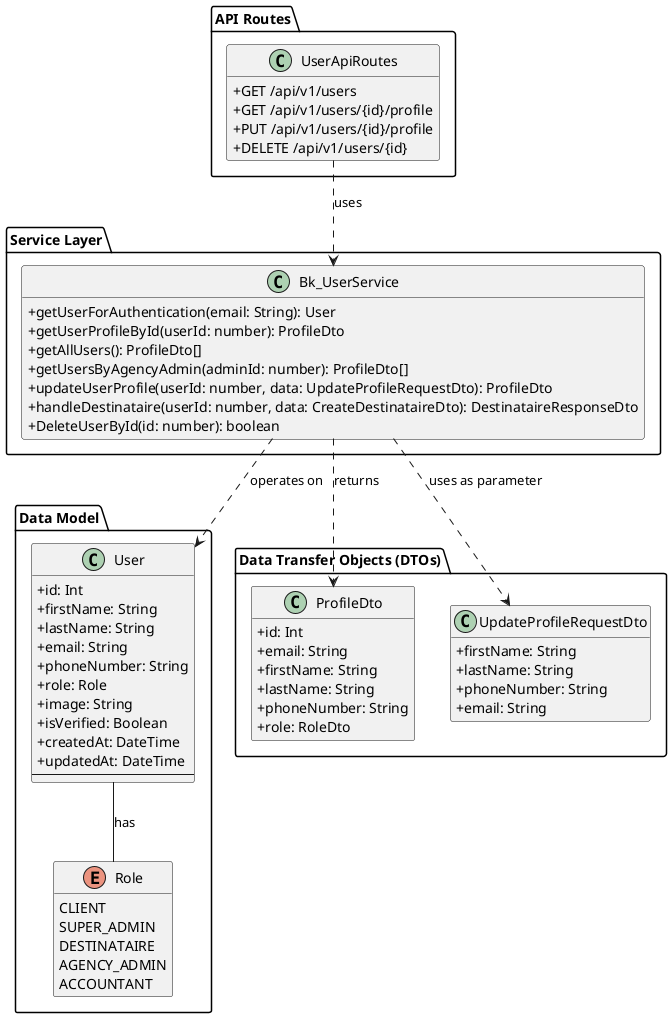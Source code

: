 @startuml
' Diagramme de Classe pour le domaine Utilisateur (User)

skinparam classAttributeIconSize 0
hide empty members

package "Data Model" {
    class User {
        + id: Int
        + firstName: String
        + lastName: String
        + email: String
        + phoneNumber: String
        + role: Role
        + image: String
        + isVerified: Boolean
        + createdAt: DateTime
        + updatedAt: DateTime
        --
        ' Relations (simplifiées)
        ' sentEnvois: Envoi[]
        ' receivedEnvois: Envoi[]
        ' userAddresses: UserAddress[]
    }

    enum Role {
        CLIENT
        SUPER_ADMIN
        DESTINATAIRE
        AGENCY_ADMIN
        ACCOUNTANT
    }
}

package "Data Transfer Objects (DTOs)" {
    class ProfileDto {
        + id: Int
        + email: String
        + firstName: String
        + lastName: String
        + phoneNumber: String
        + role: RoleDto
        ' ... autres champs pertinents
    }

    class UpdateProfileRequestDto {
        + firstName: String
        + lastName: String
        + phoneNumber: String
        + email: String
        ' ... autres champs pour l'adresse
    }
}

package "Service Layer" {
    class Bk_UserService {
        + getUserForAuthentication(email: String): User
        + getUserProfileById(userId: number): ProfileDto
        + getAllUsers(): ProfileDto[]
        + getUsersByAgencyAdmin(adminId: number): ProfileDto[]
        + updateUserProfile(userId: number, data: UpdateProfileRequestDto): ProfileDto
        + handleDestinataire(userId: number, data: CreateDestinataireDto): DestinataireResponseDto
        + DeleteUserById(id: number): boolean
        ' ... autres méthodes importantes
    }
}

package "API Routes" {
    class UserApiRoutes {
        + GET /api/v1/users
        + GET /api/v1/users/{id}/profile
        + PUT /api/v1/users/{id}/profile
        + DELETE /api/v1/users/{id}
    }
}

' --- Relations ---

UserApiRoutes ..> Bk_UserService : uses
Bk_UserService ..> User : operates on
Bk_UserService ..> ProfileDto : returns
Bk_UserService ..> UpdateProfileRequestDto : uses as parameter

User -- Role : has

@enduml